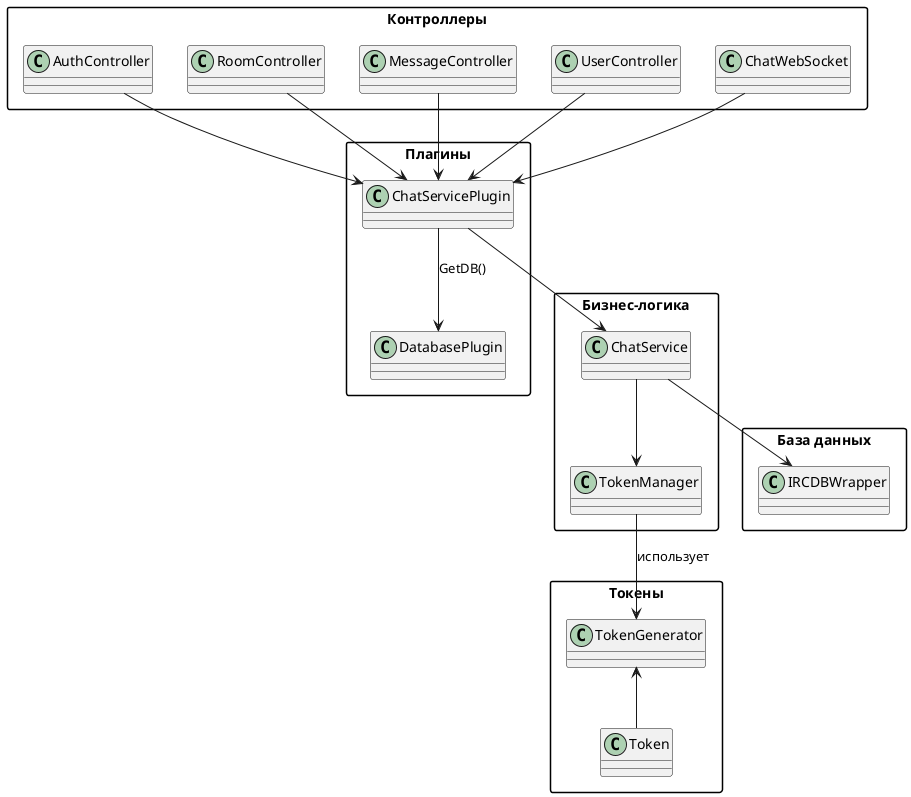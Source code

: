 @startuml
skinparam packageStyle rectangle
skinparam classAttributeIconSize 0

' === Контроллеры ===
package "Контроллеры" {
    class AuthController
    class RoomController
    class MessageController
    class UserController
    class ChatWebSocket
}

' === Сервисный слой ===
package "Бизнес-логика" {
    class ChatService
    class TokenManager
}

' === БД ===
package "База данных" {
    class IRCDBWrapper
}

' === Утилиты ===
package "Токены" {
    class TokenGenerator
    class Token
}

' === Плагины ===
package "Плагины" {
    class ChatServicePlugin
    class DatabasePlugin
}


' === Связи ===

AuthController --> ChatServicePlugin
RoomController --> ChatServicePlugin
MessageController --> ChatServicePlugin
UserController --> ChatServicePlugin
ChatWebSocket --> ChatServicePlugin

ChatServicePlugin --> ChatService
ChatServicePlugin --> DatabasePlugin : GetDB()

ChatService --> IRCDBWrapper
ChatService --> TokenManager

TokenManager --> TokenGenerator : использует

TokenGenerator <-- Token
@enduml